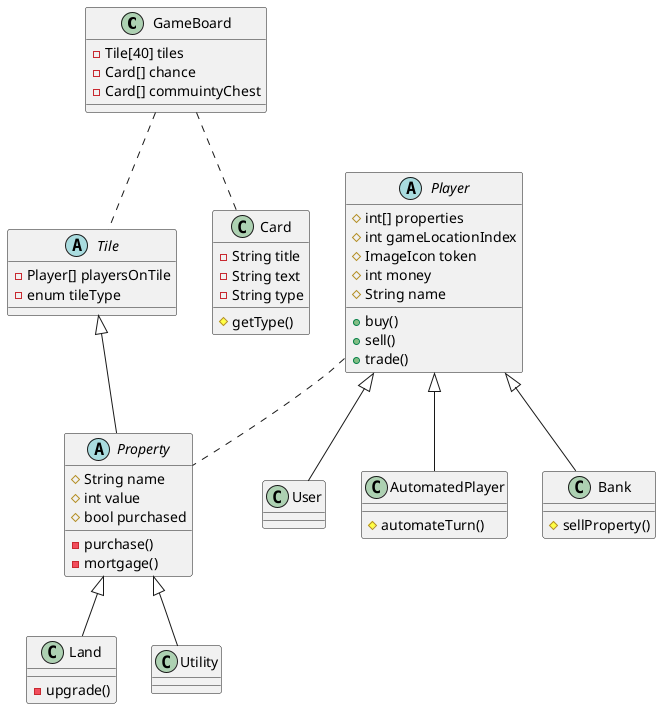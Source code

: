@startuml
'https://plantuml.com/class-diagram

class GameBoard
abstract class Tile
abstract class Player
abstract class Property
class Card
class User
class AutomatedPlayer
class Land
class Utility
class Bank

Player <|-- User
Player <|-- AutomatedPlayer
Player .. Property
Player <|-- Bank
Property <|-- Land
Property <|-- Utility

GameBoard .. Tile
GameBoard .. Card
Tile <|-- Property

class GameBoard{
-Tile[40] tiles
-Card[] chance
-Card[] commuintyChest
}

abstract class Tile{
-Player[] playersOnTile
-enum tileType
}
class Card{
-String title
-String text
-String type
#getType()
}
abstract class Player {
#int[] properties
#int gameLocationIndex
#ImageIcon token
#int money
#String name
+buy()
+sell()
+trade()
}

abstract class Property {
#String name
#int value
#bool purchased
-purchase()
-mortgage()
}

class User {
}

class AutomatedPlayer {
#automateTurn()
}

class Land{
-upgrade()
}

class Utility{
}

class Bank{
#sellProperty()
}
@enduml